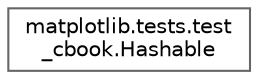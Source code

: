 digraph "Graphical Class Hierarchy"
{
 // LATEX_PDF_SIZE
  bgcolor="transparent";
  edge [fontname=Helvetica,fontsize=10,labelfontname=Helvetica,labelfontsize=10];
  node [fontname=Helvetica,fontsize=10,shape=box,height=0.2,width=0.4];
  rankdir="LR";
  Node0 [id="Node000000",label="matplotlib.tests.test\l_cbook.Hashable",height=0.2,width=0.4,color="grey40", fillcolor="white", style="filled",URL="$da/d9c/classmatplotlib_1_1tests_1_1test__cbook_1_1Hashable.html",tooltip=" "];
}
